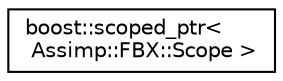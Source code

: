 digraph "Graphical Class Hierarchy"
{
  edge [fontname="Helvetica",fontsize="10",labelfontname="Helvetica",labelfontsize="10"];
  node [fontname="Helvetica",fontsize="10",shape=record];
  rankdir="LR";
  Node1 [label="boost::scoped_ptr\<\l Assimp::FBX::Scope \>",height=0.2,width=0.4,color="black", fillcolor="white", style="filled",URL="$classboost_1_1scoped__ptr.html"];
}
